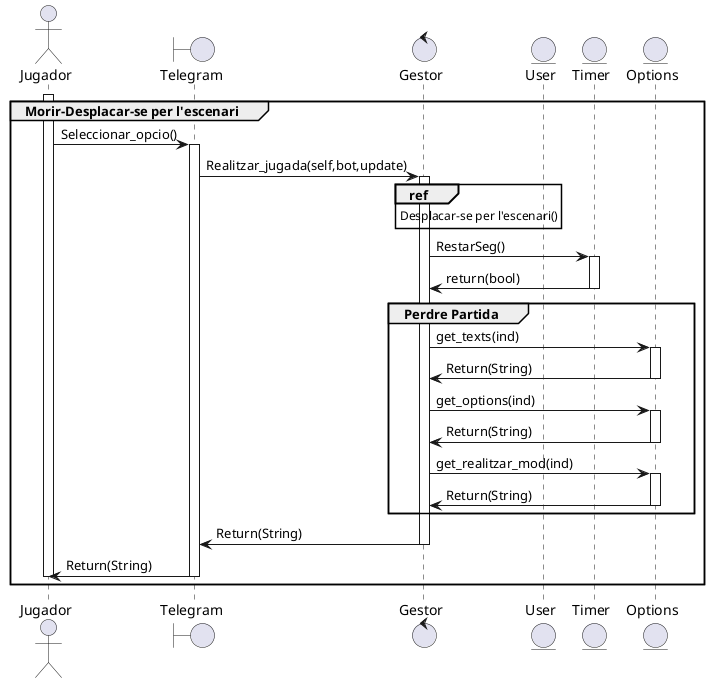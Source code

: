 ﻿@startuml
actor Jugador
boundary Telegram
control Gestor
entity User
entity Timer
entity Options

group Morir-Desplacar-se per l'escenari
  activate Jugador
    Jugador -> Telegram : Seleccionar_opcio()
  activate Telegram
    Telegram -> Gestor : Realitzar_jugada(self,bot,update)
  activate Gestor
  ref over Gestor: Desplacar-se per l'escenari()
    Gestor -> Timer : RestarSeg()
  activate Timer
    Timer -> Gestor : return(bool)
deactivate Timer
group Perdre Partida
    Gestor -> Options : get_texts(ind)
  activate Options
    Options -> Gestor : Return(String)
  deactivate Options
    Gestor -> Options : get_options(ind)
  activate Options
    Options -> Gestor : Return(String)
  deactivate Options
    Gestor -> Options : get_realitzar_mod(ind)
  activate Options
    Options -> Gestor : Return(String)
  deactivate Options
  end
    Gestor -> Telegram : Return(String)
  deactivate Gestor
    Telegram -> Jugador : Return(String)
  deactivate Telegram
  deactivate Jugador
end

@enduml
